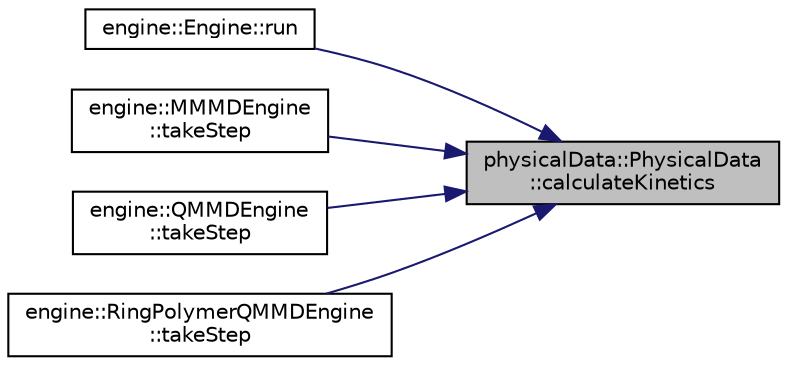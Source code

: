 digraph "physicalData::PhysicalData::calculateKinetics"
{
 // LATEX_PDF_SIZE
  edge [fontname="Helvetica",fontsize="10",labelfontname="Helvetica",labelfontsize="10"];
  node [fontname="Helvetica",fontsize="10",shape=record];
  rankdir="RL";
  Node1 [label="physicalData::PhysicalData\l::calculateKinetics",height=0.2,width=0.4,color="black", fillcolor="grey75", style="filled", fontcolor="black",tooltip="Calculates kinetic energy and momentum of the system."];
  Node1 -> Node2 [dir="back",color="midnightblue",fontsize="10",style="solid",fontname="Helvetica"];
  Node2 [label="engine::Engine::run",height=0.2,width=0.4,color="black", fillcolor="white", style="filled",URL="$classengine_1_1Engine.html#a1a210cf30d6bd330b3649439ecd6d6cc",tooltip="Run the simulation for numberOfSteps steps."];
  Node1 -> Node3 [dir="back",color="midnightblue",fontsize="10",style="solid",fontname="Helvetica"];
  Node3 [label="engine::MMMDEngine\l::takeStep",height=0.2,width=0.4,color="black", fillcolor="white", style="filled",URL="$classengine_1_1MMMDEngine.html#ad19f3e919c2ce95d8ee0486b0eb2805b",tooltip="Takes one step in the simulation."];
  Node1 -> Node4 [dir="back",color="midnightblue",fontsize="10",style="solid",fontname="Helvetica"];
  Node4 [label="engine::QMMDEngine\l::takeStep",height=0.2,width=0.4,color="black", fillcolor="white", style="filled",URL="$classengine_1_1QMMDEngine.html#aa8c0e7286309e6837dcff608d222b2c6",tooltip="Takes one step in a QM MD simulation."];
  Node1 -> Node5 [dir="back",color="midnightblue",fontsize="10",style="solid",fontname="Helvetica"];
  Node5 [label="engine::RingPolymerQMMDEngine\l::takeStep",height=0.2,width=0.4,color="black", fillcolor="white", style="filled",URL="$classengine_1_1RingPolymerQMMDEngine.html#a30b52ffc97929a27201761c29616c9c0",tooltip="Takes one step in a ring polymer QM MD simulation."];
}
